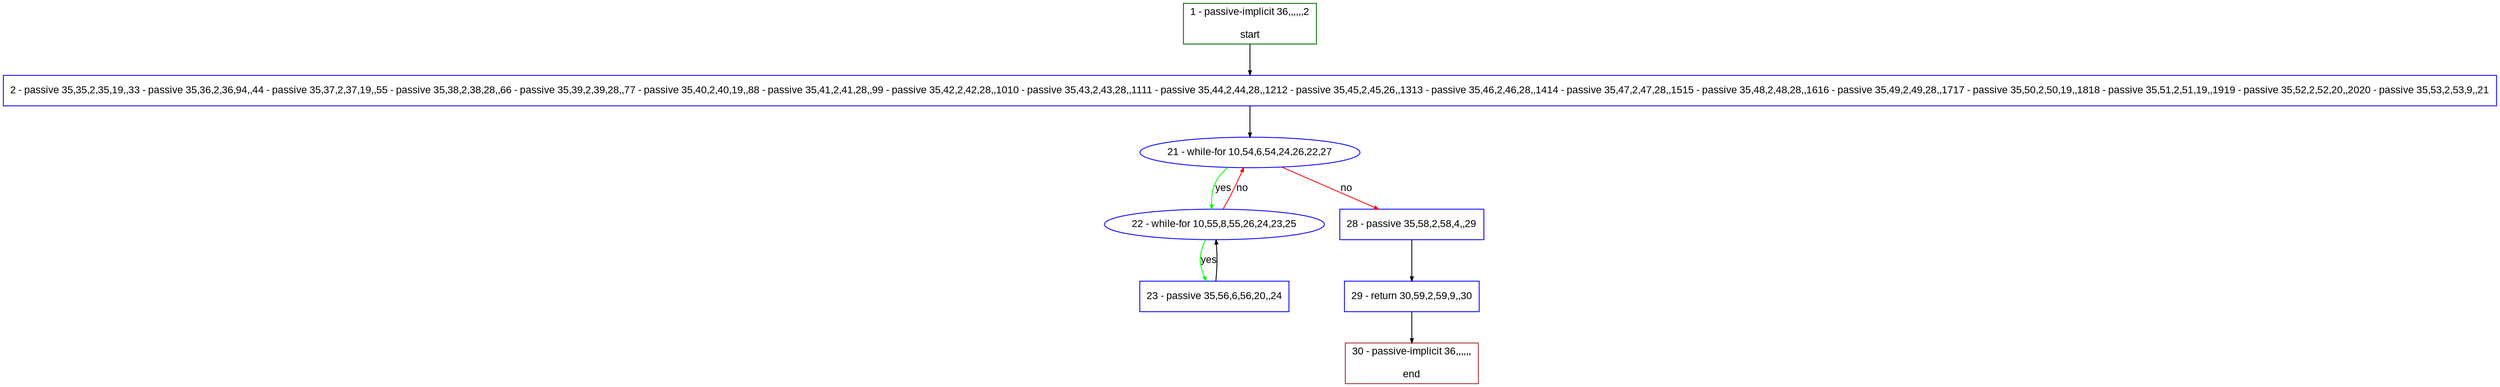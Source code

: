 digraph "" {
  graph [pack="true", label="", fontsize="12", packmode="clust", fontname="Arial", fillcolor="#FFFFCC", bgcolor="white", style="rounded,filled", compound="true"];
  node [node_initialized="no", label="", color="grey", fontsize="12", fillcolor="white", fontname="Arial", style="filled", shape="rectangle", compound="true", fixedsize="false"];
  edge [fontcolor="black", arrowhead="normal", arrowtail="none", arrowsize="0.5", ltail="", label="", color="black", fontsize="12", lhead="", fontname="Arial", dir="forward", compound="true"];
  __N1 [label="2 - passive 35,35,2,35,19,,33 - passive 35,36,2,36,94,,44 - passive 35,37,2,37,19,,55 - passive 35,38,2,38,28,,66 - passive 35,39,2,39,28,,77 - passive 35,40,2,40,19,,88 - passive 35,41,2,41,28,,99 - passive 35,42,2,42,28,,1010 - passive 35,43,2,43,28,,1111 - passive 35,44,2,44,28,,1212 - passive 35,45,2,45,26,,1313 - passive 35,46,2,46,28,,1414 - passive 35,47,2,47,28,,1515 - passive 35,48,2,48,28,,1616 - passive 35,49,2,49,28,,1717 - passive 35,50,2,50,19,,1818 - passive 35,51,2,51,19,,1919 - passive 35,52,2,52,20,,2020 - passive 35,53,2,53,9,,21", color="#0000ff", fillcolor="#ffffff", style="filled", shape="box"];
  __N2 [label="1 - passive-implicit 36,,,,,,2\n\nstart", color="#006400", fillcolor="#ffffff", style="filled", shape="box"];
  __N3 [label="21 - while-for 10,54,6,54,24,26,22,27", color="#0000ff", fillcolor="#ffffff", style="filled", shape="oval"];
  __N4 [label="22 - while-for 10,55,8,55,26,24,23,25", color="#0000ff", fillcolor="#ffffff", style="filled", shape="oval"];
  __N5 [label="28 - passive 35,58,2,58,4,,29", color="#0000ff", fillcolor="#ffffff", style="filled", shape="box"];
  __N6 [label="23 - passive 35,56,6,56,20,,24", color="#0000ff", fillcolor="#ffffff", style="filled", shape="box"];
  __N7 [label="29 - return 30,59,2,59,9,,30", color="#0000ff", fillcolor="#ffffff", style="filled", shape="box"];
  __N8 [label="30 - passive-implicit 36,,,,,,\n\nend", color="#a52a2a", fillcolor="#ffffff", style="filled", shape="box"];
  __N2 -> __N1 [arrowhead="normal", arrowtail="none", color="#000000", label="", dir="forward"];
  __N1 -> __N3 [arrowhead="normal", arrowtail="none", color="#000000", label="", dir="forward"];
  __N3 -> __N4 [arrowhead="normal", arrowtail="none", color="#00ff00", label="yes", dir="forward"];
  __N4 -> __N3 [arrowhead="normal", arrowtail="none", color="#ff0000", label="no", dir="forward"];
  __N3 -> __N5 [arrowhead="normal", arrowtail="none", color="#ff0000", label="no", dir="forward"];
  __N4 -> __N6 [arrowhead="normal", arrowtail="none", color="#00ff00", label="yes", dir="forward"];
  __N6 -> __N4 [arrowhead="normal", arrowtail="none", color="#000000", label="", dir="forward"];
  __N5 -> __N7 [arrowhead="normal", arrowtail="none", color="#000000", label="", dir="forward"];
  __N7 -> __N8 [arrowhead="normal", arrowtail="none", color="#000000", label="", dir="forward"];
}
